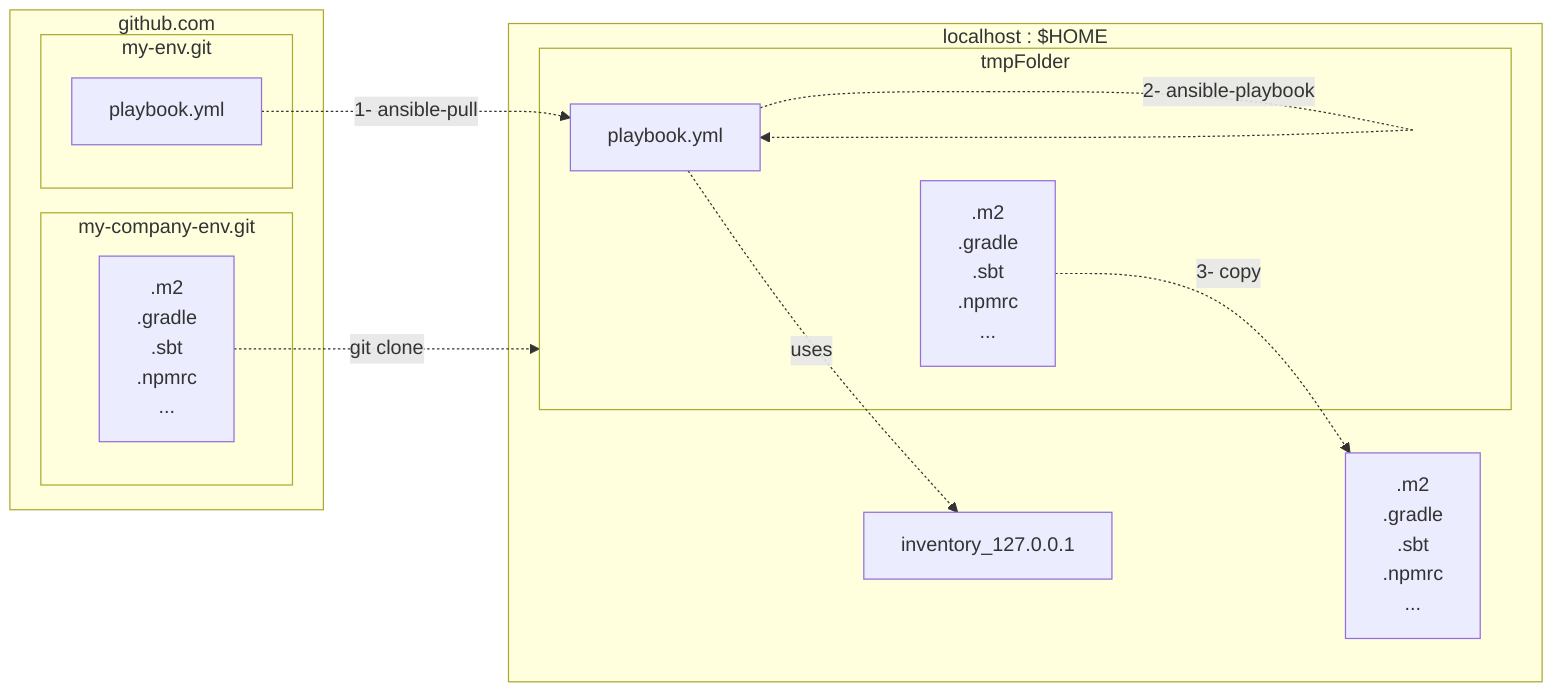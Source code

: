 flowchart LR
    subgraph github.com
        subgraph remoteMyEnv[my-env.git]
            remotePlayBook[playbook.yml]
        end
        subgraph remoteMyCompanyEnv[my-company-env.git]
            remoteFiles[.m2\n.gradle\n.sbt\n.npmrc\n...]
        end
    end
    subgraph localhost : $HOME
        subgraph localTmp[tmpFolder]
            localPlayBook[playbook.yml] 
            localFiles[.m2\n.gradle\n.sbt\n.npmrc\n...]
        end
        localPlayBook -. uses .-> localInventory
        remotePlayBook -. 1- ansible-pull .-> localPlayBook
        localPlayBook -. 2- ansible-playbook .-> localPlayBook
        remoteFiles -. git clone .-> localTmp
        localInventory[inventory_127.0.0.1]
        homeFiles[.m2\n.gradle\n.sbt\n.npmrc\n...]
        localFiles -. 3- copy .->  homeFiles
    end
